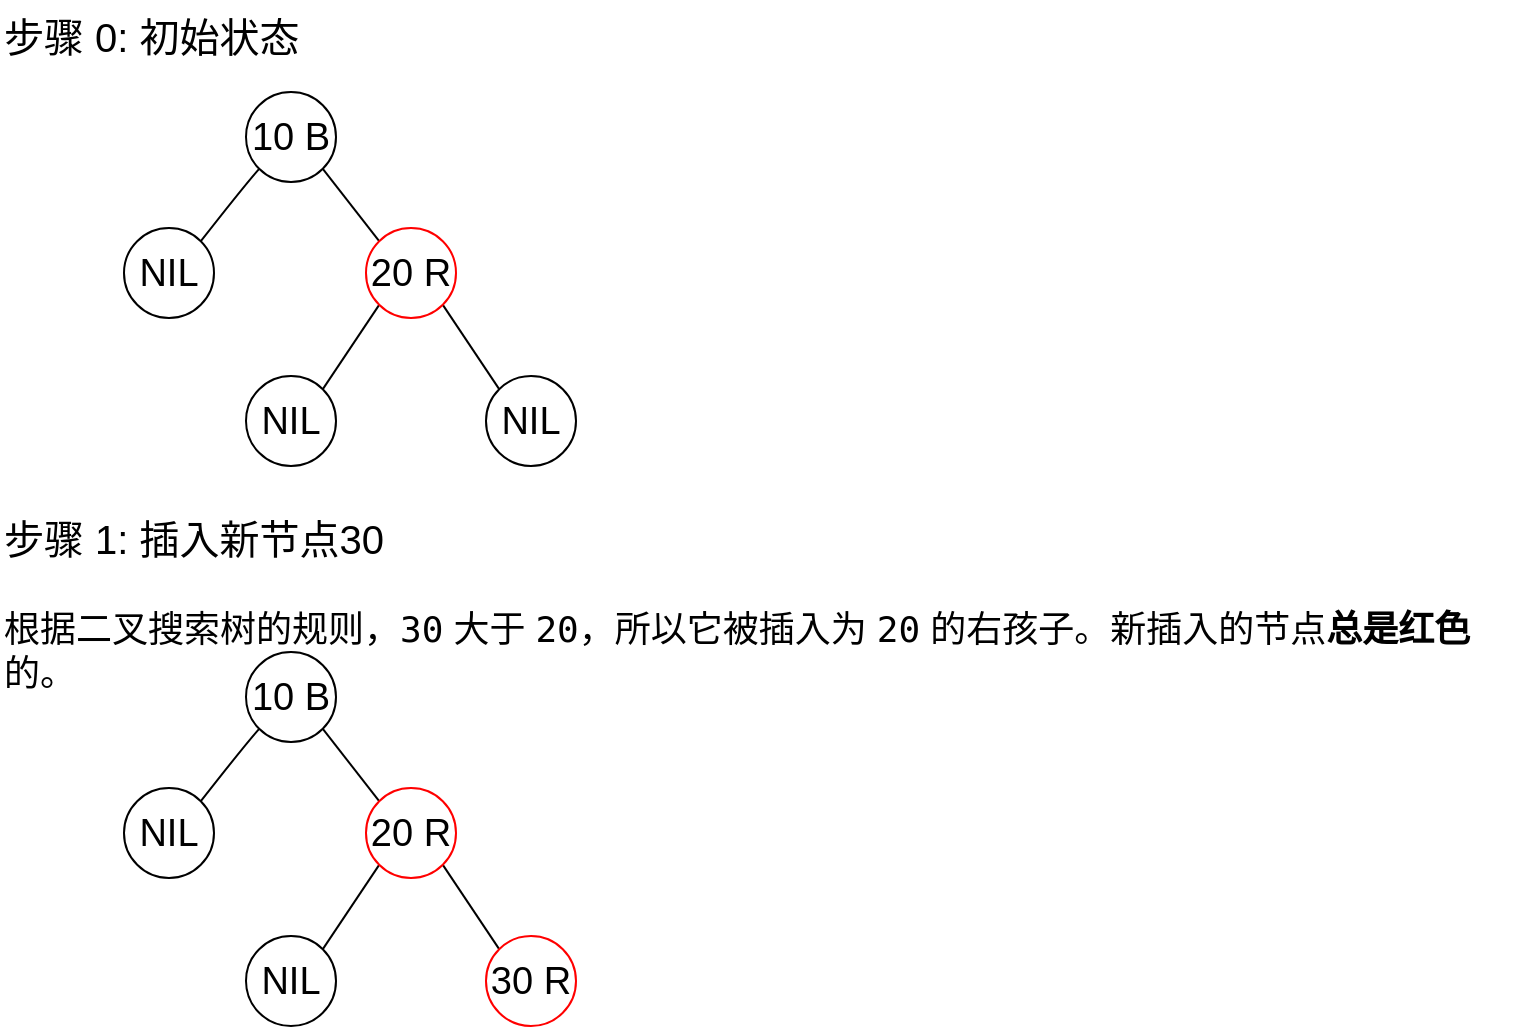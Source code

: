 <mxfile version="28.2.0">
  <diagram name="Page-1" id="nHJEmuUAwTtRUE0Qn9wt">
    <mxGraphModel dx="1536" dy="1067" grid="0" gridSize="10" guides="1" tooltips="1" connect="1" arrows="1" fold="1" page="1" pageScale="1" pageWidth="1920" pageHeight="1200" math="0" shadow="0">
      <root>
        <mxCell id="0" />
        <mxCell id="1" parent="0" />
        <mxCell id="6BaBqDEFsrnQINso-Ywb-1" style="rounded=0;orthogonalLoop=1;jettySize=auto;html=1;exitX=0;exitY=1;exitDx=0;exitDy=0;entryX=1;entryY=0;entryDx=0;entryDy=0;curved=1;strokeColor=default;fillColor=default;endArrow=none;endFill=0;" edge="1" parent="1" source="6BaBqDEFsrnQINso-Ywb-3" target="6BaBqDEFsrnQINso-Ywb-4">
          <mxGeometry relative="1" as="geometry">
            <Array as="points">
              <mxPoint x="196" y="144" />
            </Array>
          </mxGeometry>
        </mxCell>
        <mxCell id="6BaBqDEFsrnQINso-Ywb-2" style="rounded=0;orthogonalLoop=1;jettySize=auto;html=1;exitX=1;exitY=1;exitDx=0;exitDy=0;entryX=0;entryY=0;entryDx=0;entryDy=0;endArrow=none;endFill=0;" edge="1" parent="1" source="6BaBqDEFsrnQINso-Ywb-3" target="6BaBqDEFsrnQINso-Ywb-5">
          <mxGeometry relative="1" as="geometry" />
        </mxCell>
        <mxCell id="6BaBqDEFsrnQINso-Ywb-3" value="10 B" style="ellipse;whiteSpace=wrap;html=1;aspect=fixed;fontSize=19;" vertex="1" parent="1">
          <mxGeometry x="197" y="97" width="45" height="45" as="geometry" />
        </mxCell>
        <mxCell id="6BaBqDEFsrnQINso-Ywb-4" value="NIL" style="ellipse;whiteSpace=wrap;html=1;aspect=fixed;fontSize=19;strokeColor=light-dark(#000000,#EDEDED);" vertex="1" parent="1">
          <mxGeometry x="136" y="165" width="45" height="45" as="geometry" />
        </mxCell>
        <mxCell id="6BaBqDEFsrnQINso-Ywb-9" style="rounded=0;orthogonalLoop=1;jettySize=auto;html=1;exitX=0;exitY=1;exitDx=0;exitDy=0;entryX=1;entryY=0;entryDx=0;entryDy=0;endArrow=none;endFill=0;" edge="1" parent="1" source="6BaBqDEFsrnQINso-Ywb-5" target="6BaBqDEFsrnQINso-Ywb-8">
          <mxGeometry relative="1" as="geometry" />
        </mxCell>
        <mxCell id="6BaBqDEFsrnQINso-Ywb-10" style="rounded=0;orthogonalLoop=1;jettySize=auto;html=1;exitX=1;exitY=1;exitDx=0;exitDy=0;entryX=0;entryY=0;entryDx=0;entryDy=0;endArrow=none;endFill=0;" edge="1" parent="1" source="6BaBqDEFsrnQINso-Ywb-5" target="6BaBqDEFsrnQINso-Ywb-7">
          <mxGeometry relative="1" as="geometry" />
        </mxCell>
        <mxCell id="6BaBqDEFsrnQINso-Ywb-5" value="20 R" style="ellipse;whiteSpace=wrap;html=1;aspect=fixed;fontSize=19;strokeColor=light-dark(#ff0000, #ededed);" vertex="1" parent="1">
          <mxGeometry x="257" y="165" width="45" height="45" as="geometry" />
        </mxCell>
        <mxCell id="6BaBqDEFsrnQINso-Ywb-6" value="步骤 0: 初始状态" style="text;whiteSpace=wrap;html=1;fontSize=20;" vertex="1" parent="1">
          <mxGeometry x="74" y="51" width="244" height="36" as="geometry" />
        </mxCell>
        <mxCell id="6BaBqDEFsrnQINso-Ywb-7" value="NIL" style="ellipse;whiteSpace=wrap;html=1;aspect=fixed;fontSize=19;strokeColor=light-dark(#000000,#EDEDED);" vertex="1" parent="1">
          <mxGeometry x="317" y="239" width="45" height="45" as="geometry" />
        </mxCell>
        <mxCell id="6BaBqDEFsrnQINso-Ywb-8" value="NIL" style="ellipse;whiteSpace=wrap;html=1;aspect=fixed;fontSize=19;strokeColor=light-dark(#000000,#EDEDED);" vertex="1" parent="1">
          <mxGeometry x="197" y="239" width="45" height="45" as="geometry" />
        </mxCell>
        <mxCell id="6BaBqDEFsrnQINso-Ywb-11" value="步骤 1: 插入新节点30" style="text;whiteSpace=wrap;html=1;fontSize=20;" vertex="1" parent="1">
          <mxGeometry x="74" y="302" width="244" height="36" as="geometry" />
        </mxCell>
        <mxCell id="6BaBqDEFsrnQINso-Ywb-13" value="根据二叉搜索树的规则，&lt;code&gt;30&lt;/code&gt; 大于 &lt;code&gt;20&lt;/code&gt;，所以它被插入为 &lt;code&gt;20&lt;/code&gt; 的右孩子。新插入的节点&lt;b&gt;总是红色&lt;/b&gt;的。" style="text;whiteSpace=wrap;html=1;fontSize=18;" vertex="1" parent="1">
          <mxGeometry x="74" y="348" width="766" height="36" as="geometry" />
        </mxCell>
        <mxCell id="6BaBqDEFsrnQINso-Ywb-15" style="rounded=0;orthogonalLoop=1;jettySize=auto;html=1;exitX=0;exitY=1;exitDx=0;exitDy=0;entryX=1;entryY=0;entryDx=0;entryDy=0;curved=1;strokeColor=default;fillColor=default;endArrow=none;endFill=0;" edge="1" parent="1" source="6BaBqDEFsrnQINso-Ywb-17" target="6BaBqDEFsrnQINso-Ywb-18">
          <mxGeometry relative="1" as="geometry">
            <Array as="points">
              <mxPoint x="196" y="424" />
            </Array>
          </mxGeometry>
        </mxCell>
        <mxCell id="6BaBqDEFsrnQINso-Ywb-16" style="rounded=0;orthogonalLoop=1;jettySize=auto;html=1;exitX=1;exitY=1;exitDx=0;exitDy=0;entryX=0;entryY=0;entryDx=0;entryDy=0;endArrow=none;endFill=0;" edge="1" parent="1" source="6BaBqDEFsrnQINso-Ywb-17" target="6BaBqDEFsrnQINso-Ywb-21">
          <mxGeometry relative="1" as="geometry" />
        </mxCell>
        <mxCell id="6BaBqDEFsrnQINso-Ywb-17" value="10 B" style="ellipse;whiteSpace=wrap;html=1;aspect=fixed;fontSize=19;" vertex="1" parent="1">
          <mxGeometry x="197" y="377" width="45" height="45" as="geometry" />
        </mxCell>
        <mxCell id="6BaBqDEFsrnQINso-Ywb-18" value="NIL" style="ellipse;whiteSpace=wrap;html=1;aspect=fixed;fontSize=19;strokeColor=light-dark(#000000,#EDEDED);" vertex="1" parent="1">
          <mxGeometry x="136" y="445" width="45" height="45" as="geometry" />
        </mxCell>
        <mxCell id="6BaBqDEFsrnQINso-Ywb-19" style="rounded=0;orthogonalLoop=1;jettySize=auto;html=1;exitX=0;exitY=1;exitDx=0;exitDy=0;entryX=1;entryY=0;entryDx=0;entryDy=0;endArrow=none;endFill=0;" edge="1" parent="1" source="6BaBqDEFsrnQINso-Ywb-21" target="6BaBqDEFsrnQINso-Ywb-23">
          <mxGeometry relative="1" as="geometry" />
        </mxCell>
        <mxCell id="6BaBqDEFsrnQINso-Ywb-20" style="rounded=0;orthogonalLoop=1;jettySize=auto;html=1;exitX=1;exitY=1;exitDx=0;exitDy=0;entryX=0;entryY=0;entryDx=0;entryDy=0;endArrow=none;endFill=0;" edge="1" parent="1" source="6BaBqDEFsrnQINso-Ywb-21" target="6BaBqDEFsrnQINso-Ywb-22">
          <mxGeometry relative="1" as="geometry" />
        </mxCell>
        <mxCell id="6BaBqDEFsrnQINso-Ywb-21" value="20 R" style="ellipse;whiteSpace=wrap;html=1;aspect=fixed;fontSize=19;strokeColor=light-dark(#ff0000, #ededed);" vertex="1" parent="1">
          <mxGeometry x="257" y="445" width="45" height="45" as="geometry" />
        </mxCell>
        <mxCell id="6BaBqDEFsrnQINso-Ywb-22" value="30 R" style="ellipse;whiteSpace=wrap;html=1;aspect=fixed;fontSize=19;strokeColor=light-dark(#ff0000, #EDEDED);" vertex="1" parent="1">
          <mxGeometry x="317" y="519" width="45" height="45" as="geometry" />
        </mxCell>
        <mxCell id="6BaBqDEFsrnQINso-Ywb-23" value="NIL" style="ellipse;whiteSpace=wrap;html=1;aspect=fixed;fontSize=19;strokeColor=light-dark(#000000,#EDEDED);" vertex="1" parent="1">
          <mxGeometry x="197" y="519" width="45" height="45" as="geometry" />
        </mxCell>
      </root>
    </mxGraphModel>
  </diagram>
</mxfile>
